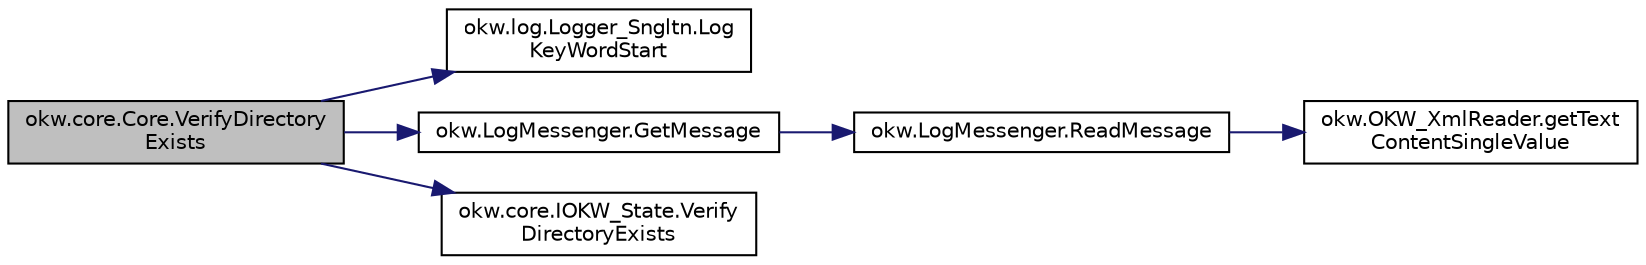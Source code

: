 digraph "okw.core.Core.VerifyDirectoryExists"
{
 // INTERACTIVE_SVG=YES
 // LATEX_PDF_SIZE
  edge [fontname="Helvetica",fontsize="10",labelfontname="Helvetica",labelfontsize="10"];
  node [fontname="Helvetica",fontsize="10",shape=record];
  rankdir="LR";
  Node4299 [label="okw.core.Core.VerifyDirectory\lExists",height=0.2,width=0.4,color="black", fillcolor="grey75", style="filled", fontcolor="black",tooltip="Prüft, ob das gegebene Verzeichnis existiert."];
  Node4299 -> Node4300 [color="midnightblue",fontsize="10",style="solid",fontname="Helvetica"];
  Node4300 [label="okw.log.Logger_Sngltn.Log\lKeyWordStart",height=0.2,width=0.4,color="black", fillcolor="white", style="filled",URL="$classokw_1_1log_1_1_logger___sngltn.html#a70ec25e200e00ecefc544e8fd371d2ef",tooltip="Ausgabe eines Schlüsselwortes."];
  Node4299 -> Node4301 [color="midnightblue",fontsize="10",style="solid",fontname="Helvetica"];
  Node4301 [label="okw.LogMessenger.GetMessage",height=0.2,width=0.4,color="black", fillcolor="white", style="filled",URL="$classokw_1_1_log_messenger.html#af225d1f037d47b3b085175c09d78bdd2",tooltip="Holt die Log-Meldung für MethodeNmae/Textkey ohne weitere Parameter."];
  Node4301 -> Node4302 [color="midnightblue",fontsize="10",style="solid",fontname="Helvetica"];
  Node4302 [label="okw.LogMessenger.ReadMessage",height=0.2,width=0.4,color="black", fillcolor="white", style="filled",URL="$classokw_1_1_log_messenger.html#a530cd6ab82ec82a04206a2e976ec06e3",tooltip="Interne Kernfunktion holt die Log-Meldung mit Platzhaltern aus der XML-Datei."];
  Node4302 -> Node4303 [color="midnightblue",fontsize="10",style="solid",fontname="Helvetica"];
  Node4303 [label="okw.OKW_XmlReader.getText\lContentSingleValue",height=0.2,width=0.4,color="black", fillcolor="white", style="filled",URL="$classokw_1_1_o_k_w___xml_reader.html#ab920b5335a2e1429c14cc5f8e79f39eb",tooltip="Lies den TextContent eines Tag."];
  Node4299 -> Node4304 [color="midnightblue",fontsize="10",style="solid",fontname="Helvetica"];
  Node4304 [label="okw.core.IOKW_State.Verify\lDirectoryExists",height=0.2,width=0.4,color="black", fillcolor="white", style="filled",URL="$interfaceokw_1_1core_1_1_i_o_k_w___state.html#aea3ea402ce421e7fede1cc1fb4ce9a65",tooltip="Prüft, ob das gegebene Verzeichnis existiert."];
}
